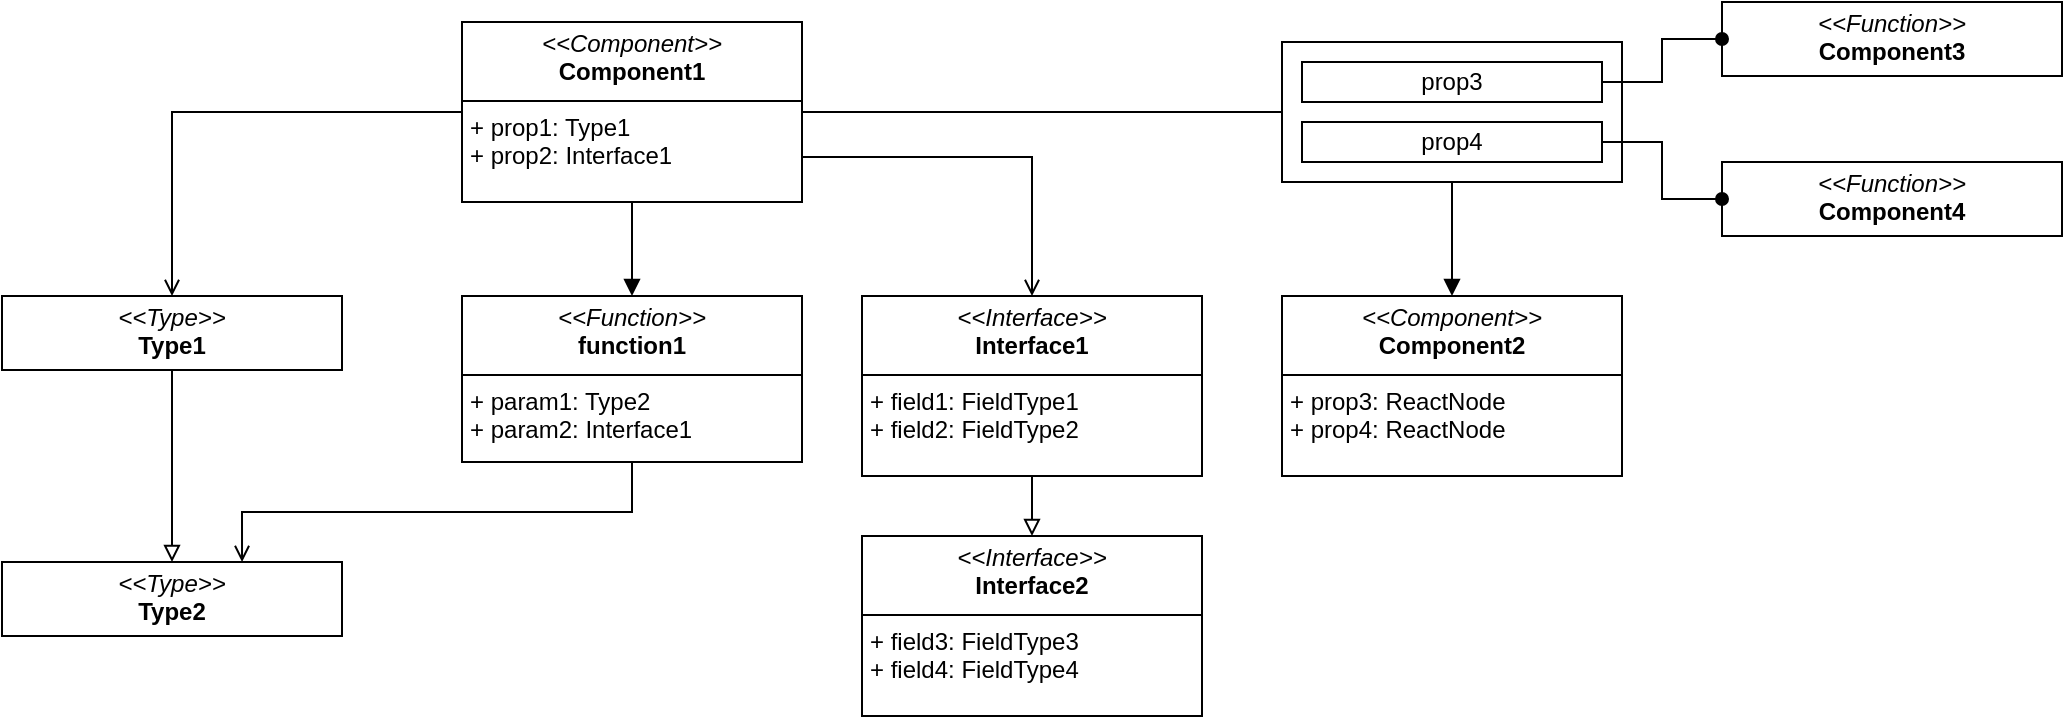 <mxfile version="24.7.17">
  <diagram name="Page-1" id="qW3kNi47Bi13c5MSikYP">
    <mxGraphModel dx="2064" dy="1897" grid="1" gridSize="10" guides="1" tooltips="1" connect="1" arrows="1" fold="1" page="1" pageScale="1" pageWidth="827" pageHeight="1169" math="0" shadow="0">
      <root>
        <mxCell id="0" />
        <mxCell id="1" parent="0" />
        <mxCell id="jkrVHWZqTY9eUaH6WV0K-129" style="edgeStyle=orthogonalEdgeStyle;rounded=0;orthogonalLoop=1;jettySize=auto;html=1;endArrow=block;endFill=1;" edge="1" parent="1" source="jkrVHWZqTY9eUaH6WV0K-133" target="jkrVHWZqTY9eUaH6WV0K-136">
          <mxGeometry relative="1" as="geometry" />
        </mxCell>
        <mxCell id="jkrVHWZqTY9eUaH6WV0K-130" style="edgeStyle=orthogonalEdgeStyle;rounded=0;orthogonalLoop=1;jettySize=auto;html=1;exitX=1;exitY=0.5;exitDx=0;exitDy=0;endArrow=none;endFill=0;" edge="1" parent="1" source="jkrVHWZqTY9eUaH6WV0K-133" target="jkrVHWZqTY9eUaH6WV0K-143">
          <mxGeometry relative="1" as="geometry" />
        </mxCell>
        <mxCell id="jkrVHWZqTY9eUaH6WV0K-131" style="edgeStyle=orthogonalEdgeStyle;rounded=0;orthogonalLoop=1;jettySize=auto;html=1;exitX=0;exitY=0.5;exitDx=0;exitDy=0;endArrow=open;endFill=0;" edge="1" parent="1" source="jkrVHWZqTY9eUaH6WV0K-133" target="jkrVHWZqTY9eUaH6WV0K-134">
          <mxGeometry relative="1" as="geometry" />
        </mxCell>
        <mxCell id="jkrVHWZqTY9eUaH6WV0K-132" style="edgeStyle=orthogonalEdgeStyle;rounded=0;orthogonalLoop=1;jettySize=auto;html=1;exitX=1;exitY=0.75;exitDx=0;exitDy=0;endArrow=open;endFill=0;" edge="1" parent="1" source="jkrVHWZqTY9eUaH6WV0K-133" target="jkrVHWZqTY9eUaH6WV0K-138">
          <mxGeometry relative="1" as="geometry" />
        </mxCell>
        <mxCell id="jkrVHWZqTY9eUaH6WV0K-133" value="&lt;p style=&quot;margin:0px;margin-top:4px;text-align:center;&quot;&gt;&lt;i&gt;&amp;lt;&amp;lt;Component&amp;gt;&amp;gt;&lt;/i&gt;&lt;br&gt;&lt;b&gt;Component1&lt;/b&gt;&lt;/p&gt;&lt;hr size=&quot;1&quot; style=&quot;border-style:solid;&quot;&gt;&lt;p style=&quot;margin:0px;margin-left:4px;&quot;&gt;+ prop1: Type1&lt;br&gt;&lt;/p&gt;&lt;p style=&quot;margin:0px;margin-left:4px;&quot;&gt;+ prop2: Interface1&lt;/p&gt;" style="verticalAlign=top;align=left;overflow=fill;html=1;whiteSpace=wrap;" vertex="1" parent="1">
          <mxGeometry x="1110" y="90" width="170" height="90" as="geometry" />
        </mxCell>
        <mxCell id="jkrVHWZqTY9eUaH6WV0K-134" value="&lt;p style=&quot;margin:0px;margin-top:4px;text-align:center;&quot;&gt;&lt;i&gt;&amp;lt;&amp;lt;Type&amp;gt;&amp;gt;&lt;/i&gt;&lt;br&gt;&lt;b&gt;Type1&lt;/b&gt;&lt;/p&gt;" style="verticalAlign=top;align=left;overflow=fill;html=1;whiteSpace=wrap;" vertex="1" parent="1">
          <mxGeometry x="880" y="227" width="170" height="37" as="geometry" />
        </mxCell>
        <mxCell id="jkrVHWZqTY9eUaH6WV0K-135" value="&lt;p style=&quot;margin:0px;margin-top:4px;text-align:center;&quot;&gt;&lt;i&gt;&amp;lt;&amp;lt;Type&amp;gt;&amp;gt;&lt;/i&gt;&lt;br&gt;&lt;b&gt;Type2&lt;/b&gt;&lt;/p&gt;" style="verticalAlign=top;align=left;overflow=fill;html=1;whiteSpace=wrap;" vertex="1" parent="1">
          <mxGeometry x="880" y="360" width="170" height="37" as="geometry" />
        </mxCell>
        <mxCell id="jkrVHWZqTY9eUaH6WV0K-136" value="&lt;p style=&quot;margin:0px;margin-top:4px;text-align:center;&quot;&gt;&lt;i&gt;&amp;lt;&amp;lt;Function&amp;gt;&amp;gt;&lt;/i&gt;&lt;br&gt;&lt;b&gt;function1&lt;/b&gt;&lt;/p&gt;&lt;hr size=&quot;1&quot; style=&quot;border-style:solid;&quot;&gt;&lt;p style=&quot;margin:0px;margin-left:4px;&quot;&gt;+ param1: Type2&lt;br&gt;&lt;/p&gt;&lt;p style=&quot;margin:0px;margin-left:4px;&quot;&gt;+ param2: Interface1&lt;/p&gt;" style="verticalAlign=top;align=left;overflow=fill;html=1;whiteSpace=wrap;" vertex="1" parent="1">
          <mxGeometry x="1110" y="227" width="170" height="83" as="geometry" />
        </mxCell>
        <mxCell id="jkrVHWZqTY9eUaH6WV0K-137" style="edgeStyle=orthogonalEdgeStyle;rounded=0;orthogonalLoop=1;jettySize=auto;html=1;exitX=0.5;exitY=1;exitDx=0;exitDy=0;endArrow=block;endFill=0;" edge="1" parent="1" source="jkrVHWZqTY9eUaH6WV0K-138" target="jkrVHWZqTY9eUaH6WV0K-139">
          <mxGeometry relative="1" as="geometry" />
        </mxCell>
        <mxCell id="jkrVHWZqTY9eUaH6WV0K-138" value="&lt;p style=&quot;margin:0px;margin-top:4px;text-align:center;&quot;&gt;&lt;i&gt;&amp;lt;&amp;lt;Interface&amp;gt;&amp;gt;&lt;/i&gt;&lt;br&gt;&lt;b&gt;Interface1&lt;/b&gt;&lt;/p&gt;&lt;hr size=&quot;1&quot; style=&quot;border-style:solid;&quot;&gt;&lt;p style=&quot;margin:0px;margin-left:4px;&quot;&gt;+ field1: FieldType1&lt;br&gt;&lt;/p&gt;&lt;p style=&quot;margin:0px;margin-left:4px;&quot;&gt;+ field2: FieldType2&lt;/p&gt;" style="verticalAlign=top;align=left;overflow=fill;html=1;whiteSpace=wrap;" vertex="1" parent="1">
          <mxGeometry x="1310" y="227" width="170" height="90" as="geometry" />
        </mxCell>
        <mxCell id="jkrVHWZqTY9eUaH6WV0K-139" value="&lt;p style=&quot;margin:0px;margin-top:4px;text-align:center;&quot;&gt;&lt;i&gt;&amp;lt;&amp;lt;Interface&amp;gt;&amp;gt;&lt;/i&gt;&lt;br&gt;&lt;b&gt;Interface2&lt;/b&gt;&lt;/p&gt;&lt;hr size=&quot;1&quot; style=&quot;border-style:solid;&quot;&gt;&lt;p style=&quot;margin:0px;margin-left:4px;&quot;&gt;+ field3: FieldType3&lt;br&gt;&lt;/p&gt;&lt;p style=&quot;margin:0px;margin-left:4px;&quot;&gt;+ field4: FieldType4&lt;/p&gt;" style="verticalAlign=top;align=left;overflow=fill;html=1;whiteSpace=wrap;" vertex="1" parent="1">
          <mxGeometry x="1310" y="347" width="170" height="90" as="geometry" />
        </mxCell>
        <mxCell id="jkrVHWZqTY9eUaH6WV0K-140" style="edgeStyle=orthogonalEdgeStyle;rounded=0;orthogonalLoop=1;jettySize=auto;html=1;endArrow=block;endFill=0;" edge="1" parent="1" source="jkrVHWZqTY9eUaH6WV0K-134" target="jkrVHWZqTY9eUaH6WV0K-135">
          <mxGeometry relative="1" as="geometry">
            <mxPoint x="964.78" y="277" as="sourcePoint" />
            <mxPoint x="964.78" y="307" as="targetPoint" />
          </mxGeometry>
        </mxCell>
        <mxCell id="jkrVHWZqTY9eUaH6WV0K-141" style="edgeStyle=orthogonalEdgeStyle;rounded=0;orthogonalLoop=1;jettySize=auto;html=1;exitX=0.5;exitY=1;exitDx=0;exitDy=0;entryX=0.706;entryY=0;entryDx=0;entryDy=0;entryPerimeter=0;endArrow=open;endFill=0;" edge="1" parent="1" source="jkrVHWZqTY9eUaH6WV0K-136" target="jkrVHWZqTY9eUaH6WV0K-135">
          <mxGeometry relative="1" as="geometry" />
        </mxCell>
        <mxCell id="jkrVHWZqTY9eUaH6WV0K-142" value="" style="edgeStyle=orthogonalEdgeStyle;rounded=0;orthogonalLoop=1;jettySize=auto;html=1;endArrow=block;endFill=1;" edge="1" parent="1" source="jkrVHWZqTY9eUaH6WV0K-143" target="jkrVHWZqTY9eUaH6WV0K-146">
          <mxGeometry relative="1" as="geometry" />
        </mxCell>
        <mxCell id="jkrVHWZqTY9eUaH6WV0K-143" value="" style="rounded=0;whiteSpace=wrap;html=1;" vertex="1" parent="1">
          <mxGeometry x="1520" y="100" width="170" height="70" as="geometry" />
        </mxCell>
        <mxCell id="jkrVHWZqTY9eUaH6WV0K-144" value="prop3" style="rounded=0;whiteSpace=wrap;html=1;" vertex="1" parent="1">
          <mxGeometry x="1530" y="110" width="150" height="20" as="geometry" />
        </mxCell>
        <mxCell id="jkrVHWZqTY9eUaH6WV0K-145" value="prop4" style="rounded=0;whiteSpace=wrap;html=1;" vertex="1" parent="1">
          <mxGeometry x="1530" y="140" width="150" height="20" as="geometry" />
        </mxCell>
        <mxCell id="jkrVHWZqTY9eUaH6WV0K-146" value="&lt;p style=&quot;margin:0px;margin-top:4px;text-align:center;&quot;&gt;&lt;i&gt;&amp;lt;&amp;lt;Component&amp;gt;&amp;gt;&lt;/i&gt;&lt;br&gt;&lt;b&gt;Component2&lt;/b&gt;&lt;/p&gt;&lt;hr size=&quot;1&quot; style=&quot;border-style:solid;&quot;&gt;&lt;p style=&quot;margin:0px;margin-left:4px;&quot;&gt;+ prop3: ReactNode&lt;br&gt;&lt;/p&gt;&lt;p style=&quot;margin:0px;margin-left:4px;&quot;&gt;+ prop4: ReactNode&lt;/p&gt;" style="verticalAlign=top;align=left;overflow=fill;html=1;whiteSpace=wrap;" vertex="1" parent="1">
          <mxGeometry x="1520" y="227" width="170" height="90" as="geometry" />
        </mxCell>
        <mxCell id="jkrVHWZqTY9eUaH6WV0K-147" value="&lt;p style=&quot;margin:0px;margin-top:4px;text-align:center;&quot;&gt;&lt;i&gt;&amp;lt;&amp;lt;Function&amp;gt;&amp;gt;&lt;/i&gt;&lt;br&gt;&lt;b&gt;Component3&lt;/b&gt;&lt;/p&gt;" style="verticalAlign=top;align=left;overflow=fill;html=1;whiteSpace=wrap;" vertex="1" parent="1">
          <mxGeometry x="1740" y="80" width="170" height="37" as="geometry" />
        </mxCell>
        <mxCell id="jkrVHWZqTY9eUaH6WV0K-148" value="&lt;p style=&quot;margin:0px;margin-top:4px;text-align:center;&quot;&gt;&lt;i&gt;&amp;lt;&amp;lt;Function&amp;gt;&amp;gt;&lt;/i&gt;&lt;br&gt;&lt;b&gt;Component4&lt;/b&gt;&lt;/p&gt;" style="verticalAlign=top;align=left;overflow=fill;html=1;whiteSpace=wrap;" vertex="1" parent="1">
          <mxGeometry x="1740" y="160" width="170" height="37" as="geometry" />
        </mxCell>
        <mxCell id="jkrVHWZqTY9eUaH6WV0K-149" style="edgeStyle=orthogonalEdgeStyle;rounded=0;orthogonalLoop=1;jettySize=auto;html=1;exitX=1;exitY=0.5;exitDx=0;exitDy=0;endArrow=oval;endFill=1;" edge="1" parent="1" source="jkrVHWZqTY9eUaH6WV0K-144" target="jkrVHWZqTY9eUaH6WV0K-147">
          <mxGeometry relative="1" as="geometry" />
        </mxCell>
        <mxCell id="jkrVHWZqTY9eUaH6WV0K-150" style="edgeStyle=orthogonalEdgeStyle;rounded=0;orthogonalLoop=1;jettySize=auto;html=1;exitX=1;exitY=0.5;exitDx=0;exitDy=0;endArrow=oval;endFill=1;" edge="1" parent="1" source="jkrVHWZqTY9eUaH6WV0K-145" target="jkrVHWZqTY9eUaH6WV0K-148">
          <mxGeometry relative="1" as="geometry" />
        </mxCell>
      </root>
    </mxGraphModel>
  </diagram>
</mxfile>
